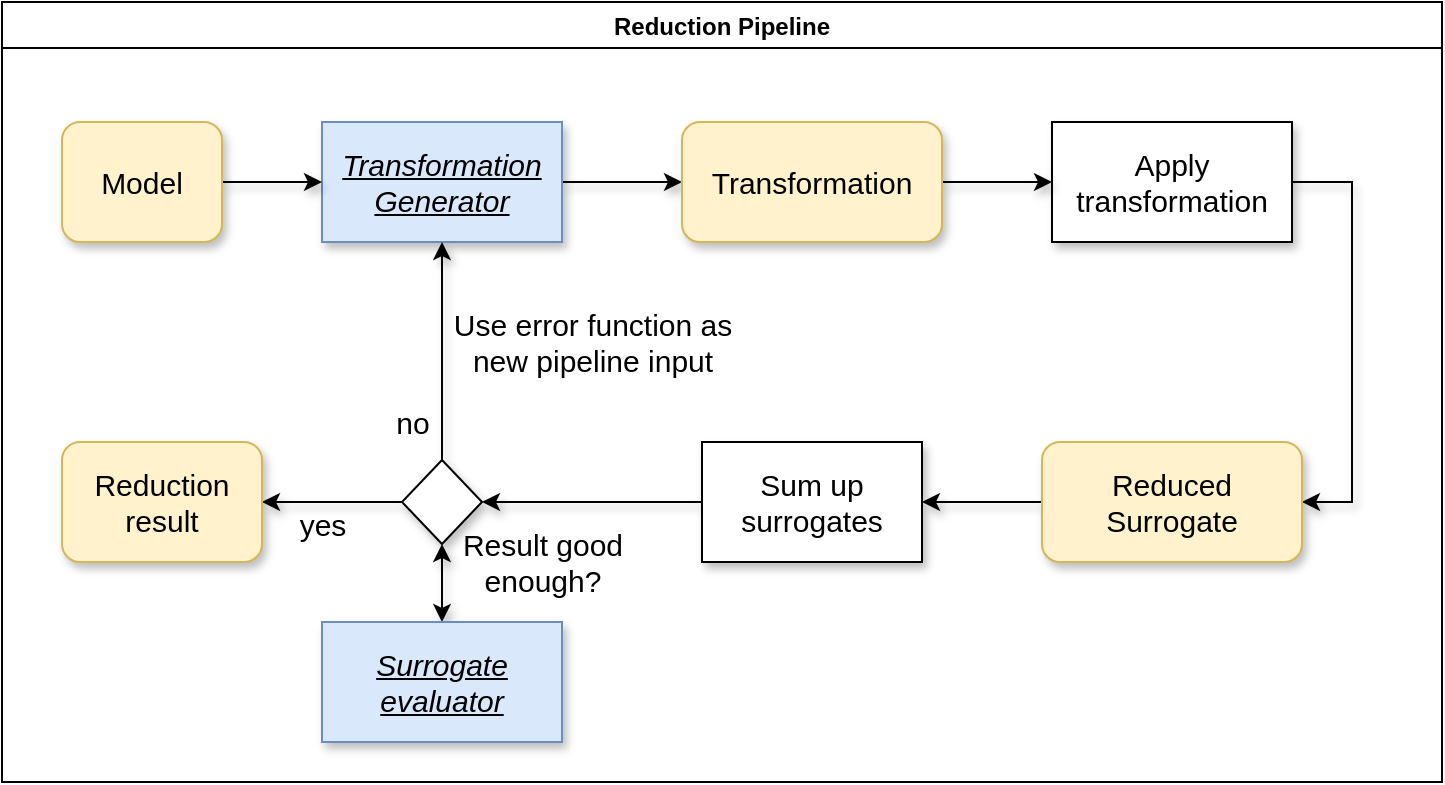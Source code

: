 <mxfile version="14.6.13" type="device"><diagram id="zsj0eGG7G4dilS8PAPo8" name="Page-1"><mxGraphModel dx="1086" dy="806" grid="1" gridSize="10" guides="1" tooltips="1" connect="1" arrows="1" fold="1" page="1" pageScale="1" pageWidth="827" pageHeight="1169" math="0" shadow="0"><root><mxCell id="0"/><mxCell id="1" parent="0"/><mxCell id="kO_liUuNvjeUcvEqh1wH-4" value="Reduction Pipeline" style="swimlane;sketch=0;startSize=23;movable=0;" parent="1" vertex="1"><mxGeometry x="40" y="40" width="720" height="390" as="geometry"/></mxCell><mxCell id="kO_liUuNvjeUcvEqh1wH-11" style="edgeStyle=orthogonalEdgeStyle;rounded=0;orthogonalLoop=1;jettySize=auto;html=1;entryX=0;entryY=0.5;entryDx=0;entryDy=0;fontSize=15;shadow=1;" parent="kO_liUuNvjeUcvEqh1wH-4" source="kO_liUuNvjeUcvEqh1wH-5" target="kO_liUuNvjeUcvEqh1wH-8" edge="1"><mxGeometry relative="1" as="geometry"/></mxCell><mxCell id="kO_liUuNvjeUcvEqh1wH-5" value="&lt;i style=&quot;font-size: 15px;&quot;&gt;&lt;u style=&quot;font-size: 15px;&quot;&gt;Transformation Generator&lt;br style=&quot;font-size: 15px;&quot;&gt;&lt;/u&gt;&lt;/i&gt;" style="rounded=0;whiteSpace=wrap;html=1;sketch=0;fillColor=#dae8fc;strokeColor=#6c8ebf;fontSize=15;shadow=1;" parent="kO_liUuNvjeUcvEqh1wH-4" vertex="1"><mxGeometry x="160" y="60" width="120" height="60" as="geometry"/></mxCell><mxCell id="kO_liUuNvjeUcvEqh1wH-10" style="edgeStyle=orthogonalEdgeStyle;rounded=0;orthogonalLoop=1;jettySize=auto;html=1;entryX=0;entryY=0.5;entryDx=0;entryDy=0;fontSize=15;shadow=1;" parent="kO_liUuNvjeUcvEqh1wH-4" source="kO_liUuNvjeUcvEqh1wH-6" target="kO_liUuNvjeUcvEqh1wH-5" edge="1"><mxGeometry relative="1" as="geometry"/></mxCell><mxCell id="kO_liUuNvjeUcvEqh1wH-6" value="&lt;font style=&quot;font-size: 15px&quot;&gt;Model&lt;/font&gt;" style="rounded=1;whiteSpace=wrap;html=1;sketch=0;fillColor=#fff2cc;strokeColor=#d6b656;fontSize=15;shadow=1;" parent="kO_liUuNvjeUcvEqh1wH-4" vertex="1"><mxGeometry x="30" y="60" width="80" height="60" as="geometry"/></mxCell><mxCell id="QchdqFbllNz7ZHo0KmxO-8" style="edgeStyle=orthogonalEdgeStyle;rounded=0;orthogonalLoop=1;jettySize=auto;html=1;entryX=1;entryY=0.5;entryDx=0;entryDy=0;shadow=1;fontSize=15;" parent="kO_liUuNvjeUcvEqh1wH-4" source="kO_liUuNvjeUcvEqh1wH-7" target="kO_liUuNvjeUcvEqh1wH-9" edge="1"><mxGeometry relative="1" as="geometry"><Array as="points"><mxPoint x="675" y="90"/><mxPoint x="675" y="250"/></Array></mxGeometry></mxCell><mxCell id="kO_liUuNvjeUcvEqh1wH-7" value="Apply transformation" style="rounded=0;whiteSpace=wrap;html=1;sketch=0;fontSize=15;shadow=1;" parent="kO_liUuNvjeUcvEqh1wH-4" vertex="1"><mxGeometry x="525" y="60" width="120" height="60" as="geometry"/></mxCell><mxCell id="QchdqFbllNz7ZHo0KmxO-11" style="edgeStyle=orthogonalEdgeStyle;rounded=0;orthogonalLoop=1;jettySize=auto;html=1;entryX=0;entryY=0.5;entryDx=0;entryDy=0;shadow=1;fontSize=15;" parent="kO_liUuNvjeUcvEqh1wH-4" source="kO_liUuNvjeUcvEqh1wH-8" target="kO_liUuNvjeUcvEqh1wH-7" edge="1"><mxGeometry relative="1" as="geometry"/></mxCell><mxCell id="kO_liUuNvjeUcvEqh1wH-8" value="&lt;font style=&quot;font-size: 15px;&quot;&gt;Transformation&lt;/font&gt;" style="rounded=1;whiteSpace=wrap;html=1;sketch=0;fillColor=#fff2cc;strokeColor=#d6b656;fontSize=15;shadow=1;" parent="kO_liUuNvjeUcvEqh1wH-4" vertex="1"><mxGeometry x="340" y="60" width="130" height="60" as="geometry"/></mxCell><mxCell id="QchdqFbllNz7ZHo0KmxO-10" style="edgeStyle=orthogonalEdgeStyle;rounded=0;orthogonalLoop=1;jettySize=auto;html=1;shadow=1;fontSize=15;" parent="kO_liUuNvjeUcvEqh1wH-4" source="kO_liUuNvjeUcvEqh1wH-9" target="QchdqFbllNz7ZHo0KmxO-1" edge="1"><mxGeometry relative="1" as="geometry"/></mxCell><mxCell id="kO_liUuNvjeUcvEqh1wH-9" value="&lt;font style=&quot;font-size: 15px;&quot;&gt;Reduced Surrogate&lt;br style=&quot;font-size: 15px;&quot;&gt;&lt;/font&gt;" style="rounded=1;whiteSpace=wrap;html=1;sketch=0;fillColor=#fff2cc;strokeColor=#d6b656;fontSize=15;shadow=1;" parent="kO_liUuNvjeUcvEqh1wH-4" vertex="1"><mxGeometry x="520" y="220" width="130" height="60" as="geometry"/></mxCell><mxCell id="kO_liUuNvjeUcvEqh1wH-19" value="&lt;div style=&quot;font-size: 15px;&quot;&gt;Result good&lt;/div&gt;&lt;div style=&quot;font-size: 15px;&quot;&gt;enough?&lt;/div&gt;" style="text;html=1;align=center;verticalAlign=middle;resizable=0;points=[];autosize=1;strokeColor=none;fontSize=15;shadow=1;" parent="kO_liUuNvjeUcvEqh1wH-4" vertex="1"><mxGeometry x="220" y="260" width="100" height="40" as="geometry"/></mxCell><mxCell id="kO_liUuNvjeUcvEqh1wH-20" value="yes" style="text;html=1;align=center;verticalAlign=middle;resizable=0;points=[];autosize=1;strokeColor=none;fontSize=15;shadow=1;" parent="kO_liUuNvjeUcvEqh1wH-4" vertex="1"><mxGeometry x="140" y="251" width="40" height="20" as="geometry"/></mxCell><mxCell id="kO_liUuNvjeUcvEqh1wH-21" value="no" style="text;html=1;align=center;verticalAlign=middle;resizable=0;points=[];autosize=1;strokeColor=none;fontSize=15;shadow=1;" parent="kO_liUuNvjeUcvEqh1wH-4" vertex="1"><mxGeometry x="190" y="200" width="30" height="20" as="geometry"/></mxCell><mxCell id="kO_liUuNvjeUcvEqh1wH-22" value="Use error function as&lt;br&gt;new pipeline input" style="text;html=1;align=center;verticalAlign=middle;resizable=0;points=[];autosize=1;strokeColor=none;fontSize=15;shadow=1;" parent="kO_liUuNvjeUcvEqh1wH-4" vertex="1"><mxGeometry x="220" y="150" width="150" height="40" as="geometry"/></mxCell><mxCell id="QchdqFbllNz7ZHo0KmxO-6" style="edgeStyle=orthogonalEdgeStyle;rounded=0;orthogonalLoop=1;jettySize=auto;html=1;entryX=0.5;entryY=1;entryDx=0;entryDy=0;fontSize=15;shadow=1;startArrow=classic;startFill=1;" parent="kO_liUuNvjeUcvEqh1wH-4" target="QchdqFbllNz7ZHo0KmxO-2" edge="1"><mxGeometry relative="1" as="geometry"><mxPoint x="220" y="310" as="sourcePoint"/></mxGeometry></mxCell><mxCell id="QchdqFbllNz7ZHo0KmxO-9" style="edgeStyle=orthogonalEdgeStyle;rounded=0;orthogonalLoop=1;jettySize=auto;html=1;entryX=1;entryY=0.5;entryDx=0;entryDy=0;shadow=1;fontSize=15;exitX=0;exitY=0.5;exitDx=0;exitDy=0;" parent="kO_liUuNvjeUcvEqh1wH-4" source="QchdqFbllNz7ZHo0KmxO-1" target="QchdqFbllNz7ZHo0KmxO-2" edge="1"><mxGeometry relative="1" as="geometry"><mxPoint x="310" y="250" as="sourcePoint"/></mxGeometry></mxCell><mxCell id="QchdqFbllNz7ZHo0KmxO-1" value="Sum up&lt;br style=&quot;font-size: 15px;&quot;&gt;surrogates" style="rounded=0;whiteSpace=wrap;html=1;sketch=0;fontSize=15;shadow=1;" parent="kO_liUuNvjeUcvEqh1wH-4" vertex="1"><mxGeometry x="350" y="220" width="110" height="60" as="geometry"/></mxCell><mxCell id="QchdqFbllNz7ZHo0KmxO-5" style="edgeStyle=orthogonalEdgeStyle;rounded=0;orthogonalLoop=1;jettySize=auto;html=1;entryX=1;entryY=0.5;entryDx=0;entryDy=0;fontSize=15;shadow=1;" parent="kO_liUuNvjeUcvEqh1wH-4" source="QchdqFbllNz7ZHo0KmxO-2" target="QchdqFbllNz7ZHo0KmxO-4" edge="1"><mxGeometry relative="1" as="geometry"><mxPoint x="110" y="250" as="targetPoint"/></mxGeometry></mxCell><mxCell id="QchdqFbllNz7ZHo0KmxO-7" style="edgeStyle=orthogonalEdgeStyle;rounded=0;orthogonalLoop=1;jettySize=auto;html=1;entryX=0.5;entryY=1;entryDx=0;entryDy=0;shadow=1;fontSize=15;" parent="kO_liUuNvjeUcvEqh1wH-4" source="QchdqFbllNz7ZHo0KmxO-2" target="kO_liUuNvjeUcvEqh1wH-5" edge="1"><mxGeometry relative="1" as="geometry"/></mxCell><mxCell id="QchdqFbllNz7ZHo0KmxO-2" value="" style="rhombus;whiteSpace=wrap;html=1;shadow=1;sketch=0;fontSize=15;" parent="kO_liUuNvjeUcvEqh1wH-4" vertex="1"><mxGeometry x="200" y="229" width="40" height="42" as="geometry"/></mxCell><mxCell id="QchdqFbllNz7ZHo0KmxO-4" value="&lt;font style=&quot;font-size: 15px;&quot;&gt;Reduction&lt;br style=&quot;font-size: 15px;&quot;&gt;result&lt;/font&gt;" style="rounded=1;whiteSpace=wrap;html=1;sketch=0;fillColor=#fff2cc;strokeColor=#d6b656;fontSize=15;shadow=1;" parent="kO_liUuNvjeUcvEqh1wH-4" vertex="1"><mxGeometry x="30" y="220" width="100" height="60" as="geometry"/></mxCell><mxCell id="ai6KxvZ-mm_kG6xo2TnF-1" value="&lt;i style=&quot;font-size: 15px&quot;&gt;&lt;u style=&quot;font-size: 15px&quot;&gt;Surrogate&lt;br&gt;evaluator&lt;br style=&quot;font-size: 15px&quot;&gt;&lt;/u&gt;&lt;/i&gt;" style="rounded=0;whiteSpace=wrap;html=1;sketch=0;fillColor=#dae8fc;strokeColor=#6c8ebf;fontSize=15;shadow=1;" vertex="1" parent="kO_liUuNvjeUcvEqh1wH-4"><mxGeometry x="160" y="310" width="120" height="60" as="geometry"/></mxCell></root></mxGraphModel></diagram></mxfile>